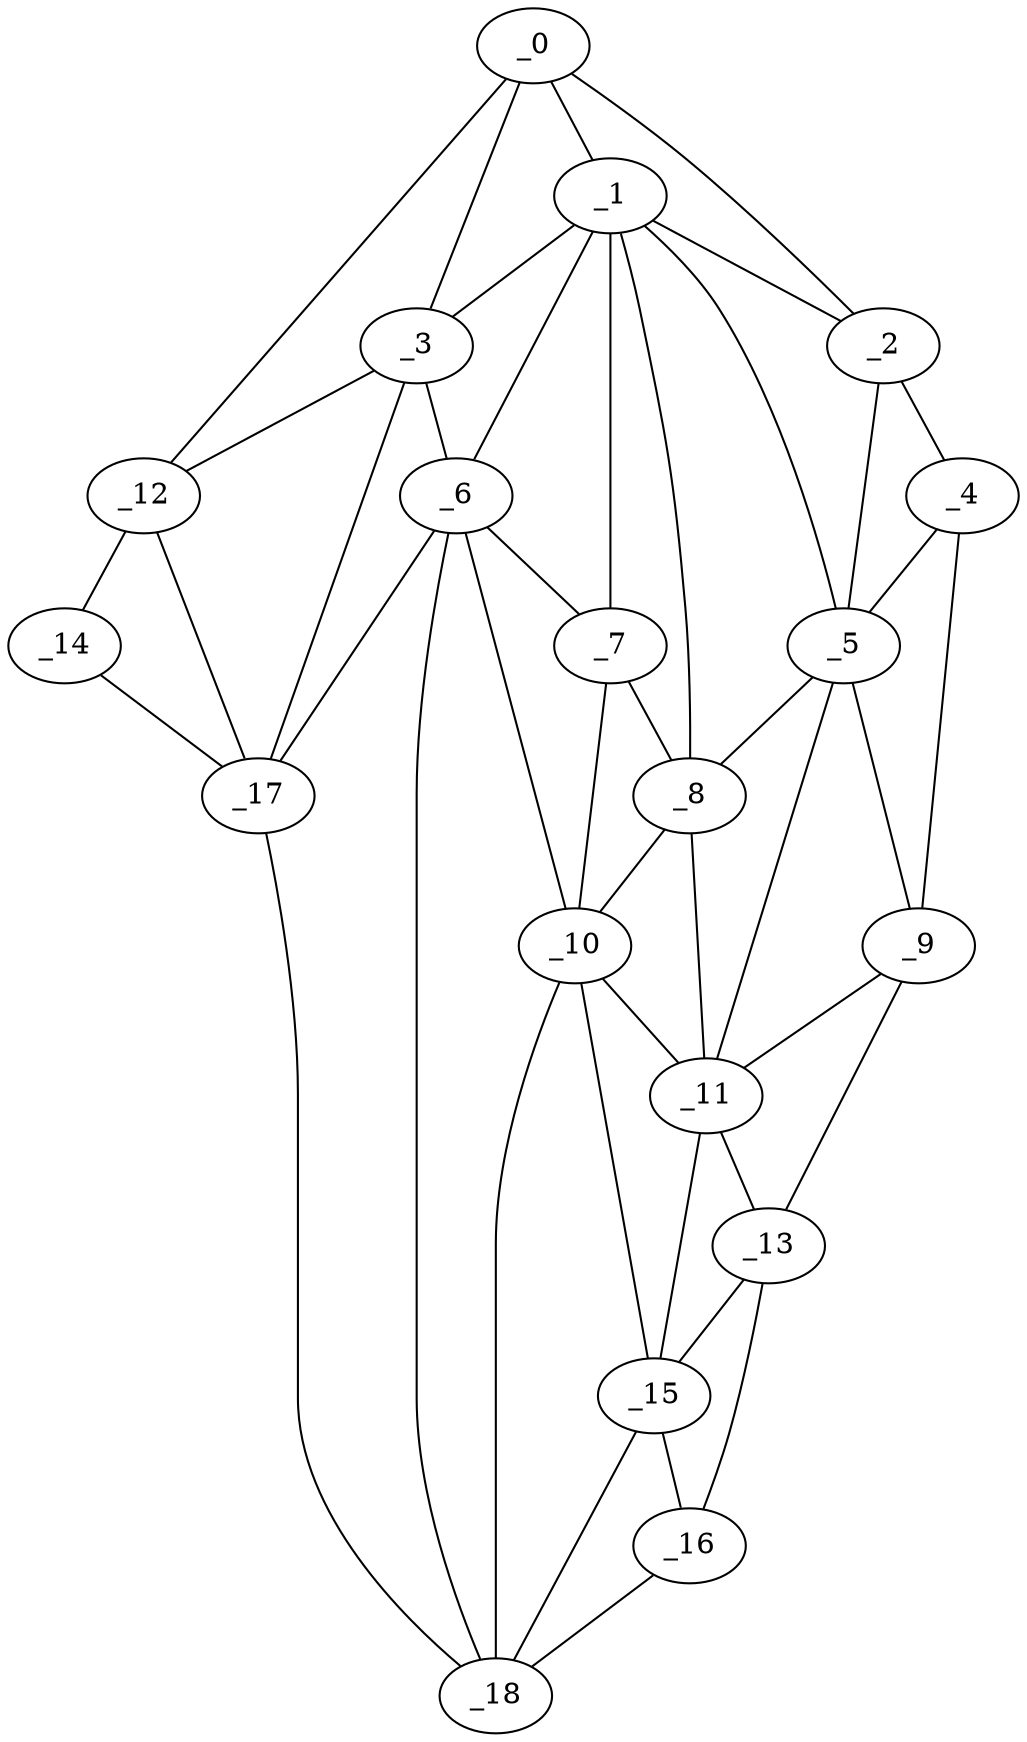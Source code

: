 graph "obj90__220.gxl" {
	_0	 [x=36,
		y=37];
	_1	 [x=38,
		y=105];
	_0 -- _1	 [valence=2];
	_2	 [x=38,
		y=112];
	_0 -- _2	 [valence=1];
	_3	 [x=40,
		y=45];
	_0 -- _3	 [valence=1];
	_12	 [x=85,
		y=14];
	_0 -- _12	 [valence=1];
	_1 -- _2	 [valence=2];
	_1 -- _3	 [valence=2];
	_5	 [x=57,
		y=109];
	_1 -- _5	 [valence=2];
	_6	 [x=58,
		y=81];
	_1 -- _6	 [valence=1];
	_7	 [x=59,
		y=90];
	_1 -- _7	 [valence=2];
	_8	 [x=59,
		y=95];
	_1 -- _8	 [valence=2];
	_4	 [x=50,
		y=118];
	_2 -- _4	 [valence=1];
	_2 -- _5	 [valence=1];
	_3 -- _6	 [valence=2];
	_3 -- _12	 [valence=2];
	_17	 [x=93,
		y=46];
	_3 -- _17	 [valence=2];
	_4 -- _5	 [valence=1];
	_9	 [x=62,
		y=121];
	_4 -- _9	 [valence=1];
	_5 -- _8	 [valence=1];
	_5 -- _9	 [valence=2];
	_11	 [x=76,
		y=113];
	_5 -- _11	 [valence=1];
	_6 -- _7	 [valence=2];
	_10	 [x=75,
		y=86];
	_6 -- _10	 [valence=1];
	_6 -- _17	 [valence=2];
	_18	 [x=93,
		y=71];
	_6 -- _18	 [valence=2];
	_7 -- _8	 [valence=1];
	_7 -- _10	 [valence=1];
	_8 -- _10	 [valence=1];
	_8 -- _11	 [valence=2];
	_9 -- _11	 [valence=1];
	_13	 [x=85,
		y=125];
	_9 -- _13	 [valence=1];
	_10 -- _11	 [valence=2];
	_15	 [x=92,
		y=115];
	_10 -- _15	 [valence=1];
	_10 -- _18	 [valence=2];
	_11 -- _13	 [valence=2];
	_11 -- _15	 [valence=2];
	_14	 [x=92,
		y=13];
	_12 -- _14	 [valence=1];
	_12 -- _17	 [valence=1];
	_13 -- _15	 [valence=2];
	_16	 [x=92,
		y=122];
	_13 -- _16	 [valence=1];
	_14 -- _17	 [valence=1];
	_15 -- _16	 [valence=1];
	_15 -- _18	 [valence=1];
	_16 -- _18	 [valence=1];
	_17 -- _18	 [valence=1];
}
